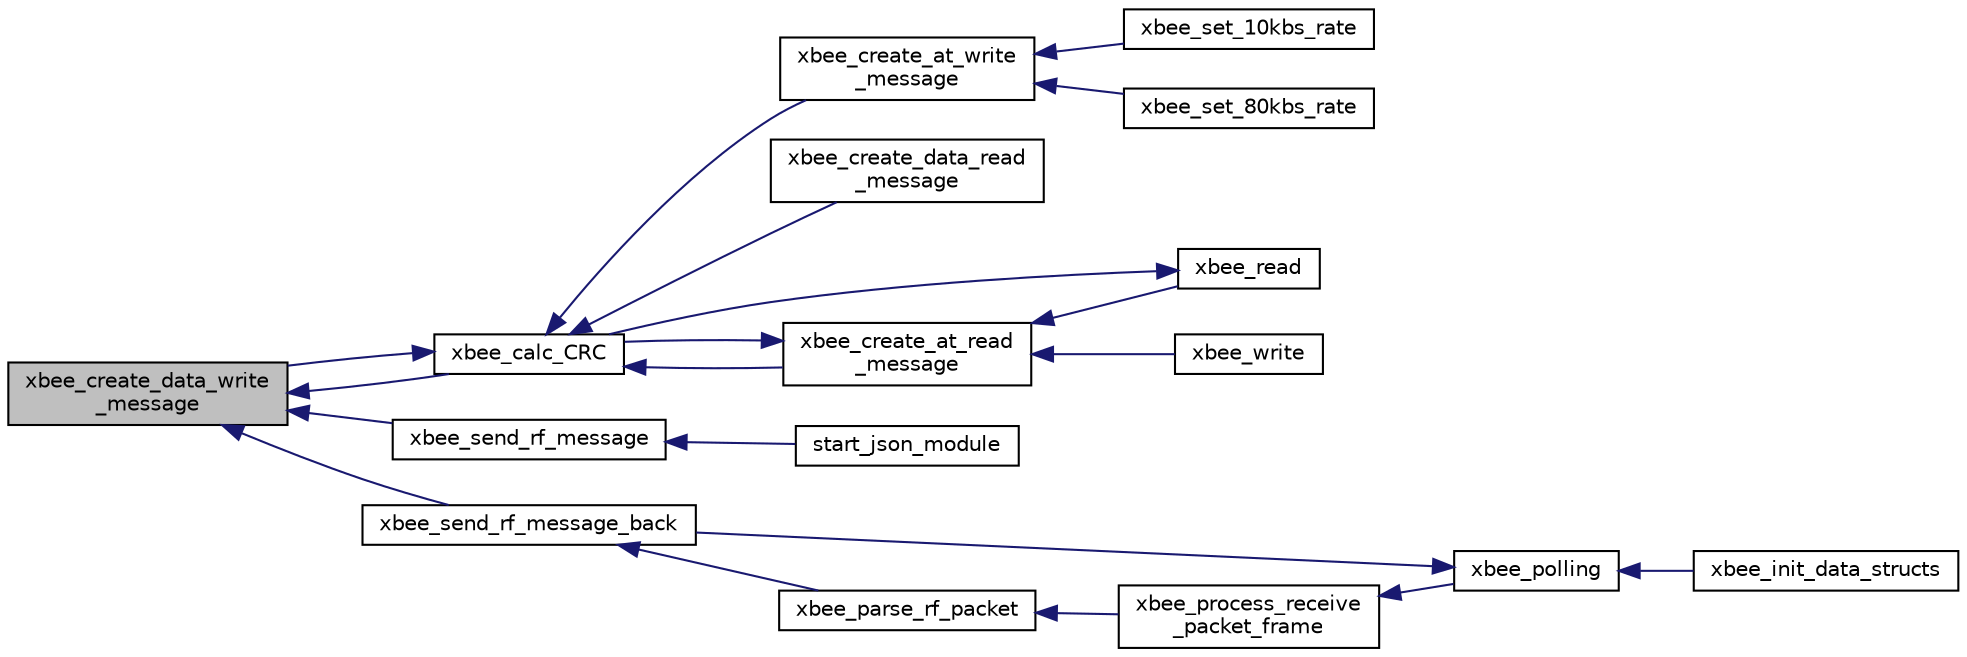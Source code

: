 digraph "xbee_create_data_write_message"
{
  edge [fontname="Helvetica",fontsize="10",labelfontname="Helvetica",labelfontsize="10"];
  node [fontname="Helvetica",fontsize="10",shape=record];
  rankdir="LR";
  Node1 [label="xbee_create_data_write\l_message",height=0.2,width=0.4,color="black", fillcolor="grey75", style="filled", fontcolor="black"];
  Node1 -> Node2 [dir="back",color="midnightblue",fontsize="10",style="solid",fontname="Helvetica"];
  Node2 [label="xbee_calc_CRC",height=0.2,width=0.4,color="black", fillcolor="white", style="filled",URL="$group___x_b_e_e.html#ga350cf9addd8a53d61a827112ce70e1cf",tooltip="Calculate Xbee CRC. "];
  Node2 -> Node3 [dir="back",color="midnightblue",fontsize="10",style="solid",fontname="Helvetica"];
  Node3 [label="xbee_create_at_read\l_message",height=0.2,width=0.4,color="black", fillcolor="white", style="filled",URL="$group___x_b_e_e.html#gad5fc55d4988dc4eba587b44d17a1fe20",tooltip="Form SPI AT read message packet. "];
  Node3 -> Node4 [dir="back",color="midnightblue",fontsize="10",style="solid",fontname="Helvetica"];
  Node4 [label="xbee_read",height=0.2,width=0.4,color="black", fillcolor="white", style="filled",URL="$group___x_b_e_e.html#ga5254e1be6790abc2bcee85d67da7f63d"];
  Node4 -> Node2 [dir="back",color="midnightblue",fontsize="10",style="solid",fontname="Helvetica"];
  Node3 -> Node5 [dir="back",color="midnightblue",fontsize="10",style="solid",fontname="Helvetica"];
  Node5 [label="xbee_write",height=0.2,width=0.4,color="black", fillcolor="white", style="filled",URL="$group___x_b_e_e.html#ga4567a9cfb7d92d8e867fc67ca91ca89d",tooltip="Manual writting AT command from shell (debug) "];
  Node3 -> Node2 [dir="back",color="midnightblue",fontsize="10",style="solid",fontname="Helvetica"];
  Node2 -> Node6 [dir="back",color="midnightblue",fontsize="10",style="solid",fontname="Helvetica"];
  Node6 [label="xbee_create_at_write\l_message",height=0.2,width=0.4,color="black", fillcolor="white", style="filled",URL="$group___x_b_e_e.html#gafe3d94a0acf14ace77c958664c3a03b6"];
  Node6 -> Node7 [dir="back",color="midnightblue",fontsize="10",style="solid",fontname="Helvetica"];
  Node7 [label="xbee_set_10kbs_rate",height=0.2,width=0.4,color="black", fillcolor="white", style="filled",URL="$group___x_b_e_e.html#gad1ae028c940713a1cf14dc8cd285c56e",tooltip="Setup low speed - higher distance. "];
  Node6 -> Node8 [dir="back",color="midnightblue",fontsize="10",style="solid",fontname="Helvetica"];
  Node8 [label="xbee_set_80kbs_rate",height=0.2,width=0.4,color="black", fillcolor="white", style="filled",URL="$group___x_b_e_e.html#gacebc7bb503fd1559f54937bc77af1bde",tooltip="Setup high speed - less distance. "];
  Node2 -> Node9 [dir="back",color="midnightblue",fontsize="10",style="solid",fontname="Helvetica"];
  Node9 [label="xbee_create_data_read\l_message",height=0.2,width=0.4,color="black", fillcolor="white", style="filled",URL="$group___x_b_e_e.html#gae97cbacefe61b49ff3e1b775d06369ca",tooltip="Reads incoming data. "];
  Node2 -> Node1 [dir="back",color="midnightblue",fontsize="10",style="solid",fontname="Helvetica"];
  Node1 -> Node10 [dir="back",color="midnightblue",fontsize="10",style="solid",fontname="Helvetica"];
  Node10 [label="xbee_send_rf_message",height=0.2,width=0.4,color="black", fillcolor="white", style="filled",URL="$group___x_b_e_e.html#gaac3cb4fdf683977f60e38c3657d21a07"];
  Node10 -> Node11 [dir="back",color="midnightblue",fontsize="10",style="solid",fontname="Helvetica"];
  Node11 [label="start_json_module",height=0.2,width=0.4,color="black", fillcolor="white", style="filled",URL="$group___s_h_e_l_l.html#ga94adf30e56c9e48af192da843e45100c",tooltip="Starting shell thread. "];
  Node1 -> Node12 [dir="back",color="midnightblue",fontsize="10",style="solid",fontname="Helvetica"];
  Node12 [label="xbee_send_rf_message_back",height=0.2,width=0.4,color="black", fillcolor="white", style="filled",URL="$group___x_b_e_e.html#ga917c69ae653e731d1e05402c6eed63f4",tooltip="Debug - return data back. "];
  Node12 -> Node13 [dir="back",color="midnightblue",fontsize="10",style="solid",fontname="Helvetica"];
  Node13 [label="xbee_parse_rf_packet",height=0.2,width=0.4,color="black", fillcolor="white", style="filled",URL="$group___x_b_e_e.html#ga0b878255a5cf56364a31fb8999724a17",tooltip="Parse incoming message. "];
  Node13 -> Node14 [dir="back",color="midnightblue",fontsize="10",style="solid",fontname="Helvetica"];
  Node14 [label="xbee_process_receive\l_packet_frame",height=0.2,width=0.4,color="black", fillcolor="white", style="filled",URL="$group___x_b_e_e.html#gaf5bbf8926649923f15e540bc9117c5e0",tooltip="Reads all data from Xbee via SPI. "];
  Node14 -> Node15 [dir="back",color="midnightblue",fontsize="10",style="solid",fontname="Helvetica"];
  Node15 [label="xbee_polling",height=0.2,width=0.4,color="black", fillcolor="white", style="filled",URL="$group___x_b_e_e.html#ga341983a0050640556d238b8e13481cf1",tooltip="Poll and parse data from spi. "];
  Node15 -> Node16 [dir="back",color="midnightblue",fontsize="10",style="solid",fontname="Helvetica"];
  Node16 [label="xbee_init_data_structs",height=0.2,width=0.4,color="black", fillcolor="white", style="filled",URL="$group___x_b_e_e.html#ga6866cb3a7a3705647d65bf4395ebf99e",tooltip="Initialization of remote devices structs. "];
  Node15 -> Node12 [dir="back",color="midnightblue",fontsize="10",style="solid",fontname="Helvetica"];
}
